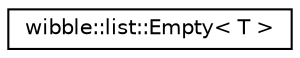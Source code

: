 digraph G
{
  edge [fontname="Helvetica",fontsize="10",labelfontname="Helvetica",labelfontsize="10"];
  node [fontname="Helvetica",fontsize="10",shape=record];
  rankdir="LR";
  Node1 [label="wibble::list::Empty\< T \>",height=0.2,width=0.4,color="black", fillcolor="white", style="filled",URL="$structwibble_1_1list_1_1Empty.html"];
}

